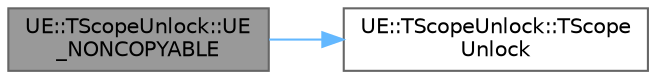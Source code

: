 digraph "UE::TScopeUnlock::UE_NONCOPYABLE"
{
 // INTERACTIVE_SVG=YES
 // LATEX_PDF_SIZE
  bgcolor="transparent";
  edge [fontname=Helvetica,fontsize=10,labelfontname=Helvetica,labelfontsize=10];
  node [fontname=Helvetica,fontsize=10,shape=box,height=0.2,width=0.4];
  rankdir="LR";
  Node1 [id="Node000001",label="UE::TScopeUnlock::UE\l_NONCOPYABLE",height=0.2,width=0.4,color="gray40", fillcolor="grey60", style="filled", fontcolor="black",tooltip=" "];
  Node1 -> Node2 [id="edge1_Node000001_Node000002",color="steelblue1",style="solid",tooltip=" "];
  Node2 [id="Node000002",label="UE::TScopeUnlock::TScope\lUnlock",height=0.2,width=0.4,color="grey40", fillcolor="white", style="filled",URL="$df/de6/classUE_1_1TScopeUnlock.html#a188a782fbc36c82c8075e2f40ef3a2a2",tooltip=" "];
}
